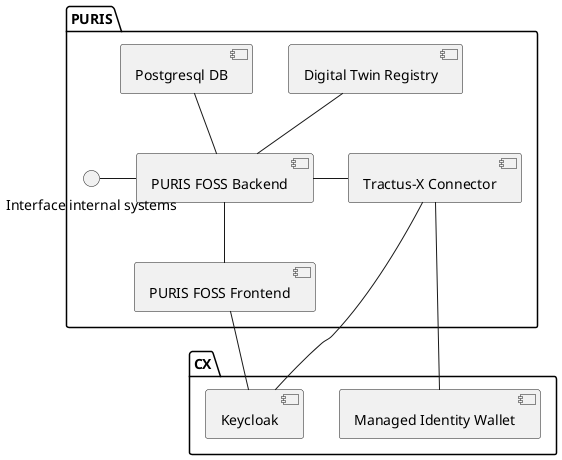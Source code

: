 @startuml


package "PURIS"{

  [Tractus-X Connector] as edc
  [Digital Twin Registry] as dtr

  [Postgresql DB] as postgres
  [PURIS FOSS Backend] as puris_backend
  [PURIS FOSS Frontend] as puris_frontend

  puris_backend - edc
  dtr -- puris_backend
  postgres -- puris_backend
  "Interface internal systems\n" - puris_backend
  puris_backend -- puris_frontend

}

package "CX" {

  [Keycloak] as keycloak
  [Managed Identity Wallet] as miw

}

edc -- keycloak
edc -- miw
puris_frontend -- keycloak

@enduml
